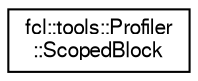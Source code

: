 digraph "Graphical Class Hierarchy"
{
  edge [fontname="FreeSans",fontsize="10",labelfontname="FreeSans",labelfontsize="10"];
  node [fontname="FreeSans",fontsize="10",shape=record];
  rankdir="LR";
  Node1 [label="fcl::tools::Profiler\l::ScopedBlock",height=0.2,width=0.4,color="black", fillcolor="white", style="filled",URL="$a00170.html",tooltip="This instance will call Profiler::begin() when constructed and Profiler::end() when it goes out of sc..."];
}
